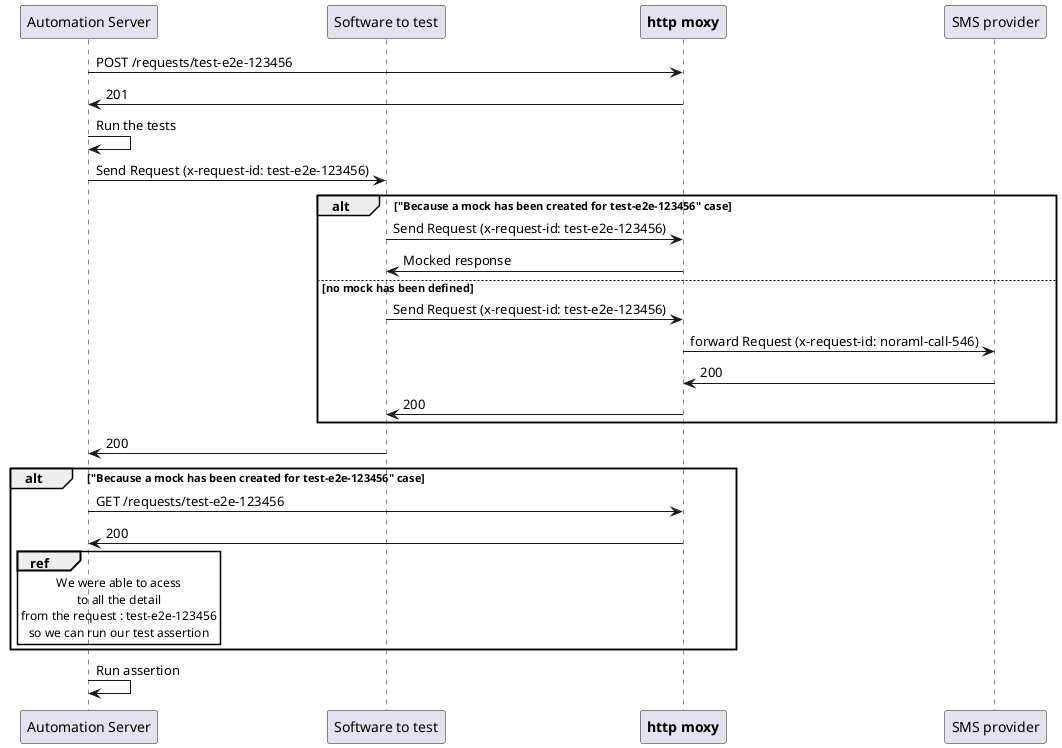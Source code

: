 @startuml
participant "Automation Server"
participant "Software to test"
participant "**http moxy**" as httpmoxy
participant "SMS provider"
"Automation Server" -> "httpmoxy" : POST /requests/test-e2e-123456
"Automation Server" <- "httpmoxy" : 201
"Automation Server" -> "Automation Server" : Run the tests
"Automation Server" -> "Software to test" : Send Request (x-request-id: test-e2e-123456)
alt "Because a mock has been created for test-e2e-123456" case
  "Software to test" -> "httpmoxy" : Send Request (x-request-id: test-e2e-123456)
  "Software to test" <- "httpmoxy" : Mocked response
else no mock has been defined
  "Software to test" -> "httpmoxy" : Send Request (x-request-id: test-e2e-123456)
  "httpmoxy" -> "SMS provider" : forward Request (x-request-id: noraml-call-546)
  "httpmoxy" <- "SMS provider" : 200
  "Software to test" <- "httpmoxy" : 200
end

"Automation Server" <- "Software to test" : 200

alt "Because a mock has been created for test-e2e-123456" case
  "Automation Server" -> "httpmoxy" : GET /requests/test-e2e-123456
  "Automation Server" <- "httpmoxy" : 200
  ref over "Automation Server"
    We were able to acess
    to all the detail
    from the request : test-e2e-123456
    so we can run our test assertion
   end ref
end
  "Automation Server" -> "Automation Server" : Run assertion
@enduml
